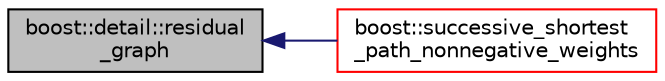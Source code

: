 digraph "boost::detail::residual_graph"
{
  edge [fontname="Helvetica",fontsize="10",labelfontname="Helvetica",labelfontsize="10"];
  node [fontname="Helvetica",fontsize="10",shape=record];
  rankdir="LR";
  Node1 [label="boost::detail::residual\l_graph",height=0.2,width=0.4,color="black", fillcolor="grey75", style="filled", fontcolor="black"];
  Node1 -> Node2 [dir="back",color="midnightblue",fontsize="10",style="solid",fontname="Helvetica"];
  Node2 [label="boost::successive_shortest\l_path_nonnegative_weights",height=0.2,width=0.4,color="red", fillcolor="white", style="filled",URL="$namespaceboost.html#a91210cfc503412caffe8a198ab4aa82c"];
}
